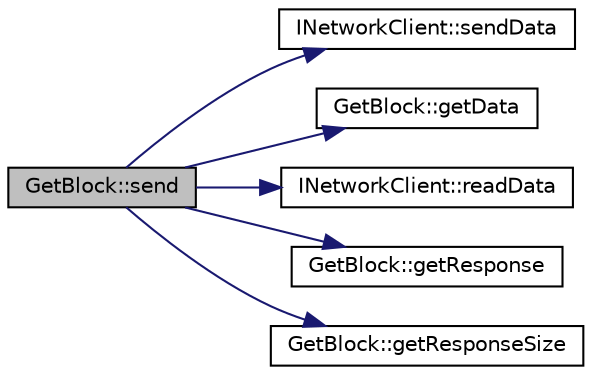 digraph "GetBlock::send"
{
  edge [fontname="Helvetica",fontsize="10",labelfontname="Helvetica",labelfontsize="10"];
  node [fontname="Helvetica",fontsize="10",shape=record];
  rankdir="LR";
  Node5 [label="GetBlock::send",height=0.2,width=0.4,color="black", fillcolor="grey75", style="filled", fontcolor="black"];
  Node5 -> Node6 [color="midnightblue",fontsize="10",style="solid",fontname="Helvetica"];
  Node6 [label="INetworkClient::sendData",height=0.2,width=0.4,color="black", fillcolor="white", style="filled",URL="$class_i_network_client.html#abdbaff32040dbcf6deee5de06cf484f3",tooltip="Send data using pointer to bufor and size. "];
  Node5 -> Node7 [color="midnightblue",fontsize="10",style="solid",fontname="Helvetica"];
  Node7 [label="GetBlock::getData",height=0.2,width=0.4,color="black", fillcolor="white", style="filled",URL="$class_get_block.html#a62f93eb8fd03671577e0bcf4a788bec0",tooltip="Get pointer to command data structure. "];
  Node5 -> Node8 [color="midnightblue",fontsize="10",style="solid",fontname="Helvetica"];
  Node8 [label="INetworkClient::readData",height=0.2,width=0.4,color="black", fillcolor="white", style="filled",URL="$class_i_network_client.html#af80ef17edd0a926d2f3c8f0ec32ef78c",tooltip="Read data to buffor. "];
  Node5 -> Node9 [color="midnightblue",fontsize="10",style="solid",fontname="Helvetica"];
  Node9 [label="GetBlock::getResponse",height=0.2,width=0.4,color="black", fillcolor="white", style="filled",URL="$class_get_block.html#a1f17fe395f618efa0af2f0c37d9288bf",tooltip="Get pointer to response data. "];
  Node5 -> Node10 [color="midnightblue",fontsize="10",style="solid",fontname="Helvetica"];
  Node10 [label="GetBlock::getResponseSize",height=0.2,width=0.4,color="black", fillcolor="white", style="filled",URL="$class_get_block.html#abdc8f94eae11b8e4082616495f362379",tooltip="Get response data struct size. "];
}
